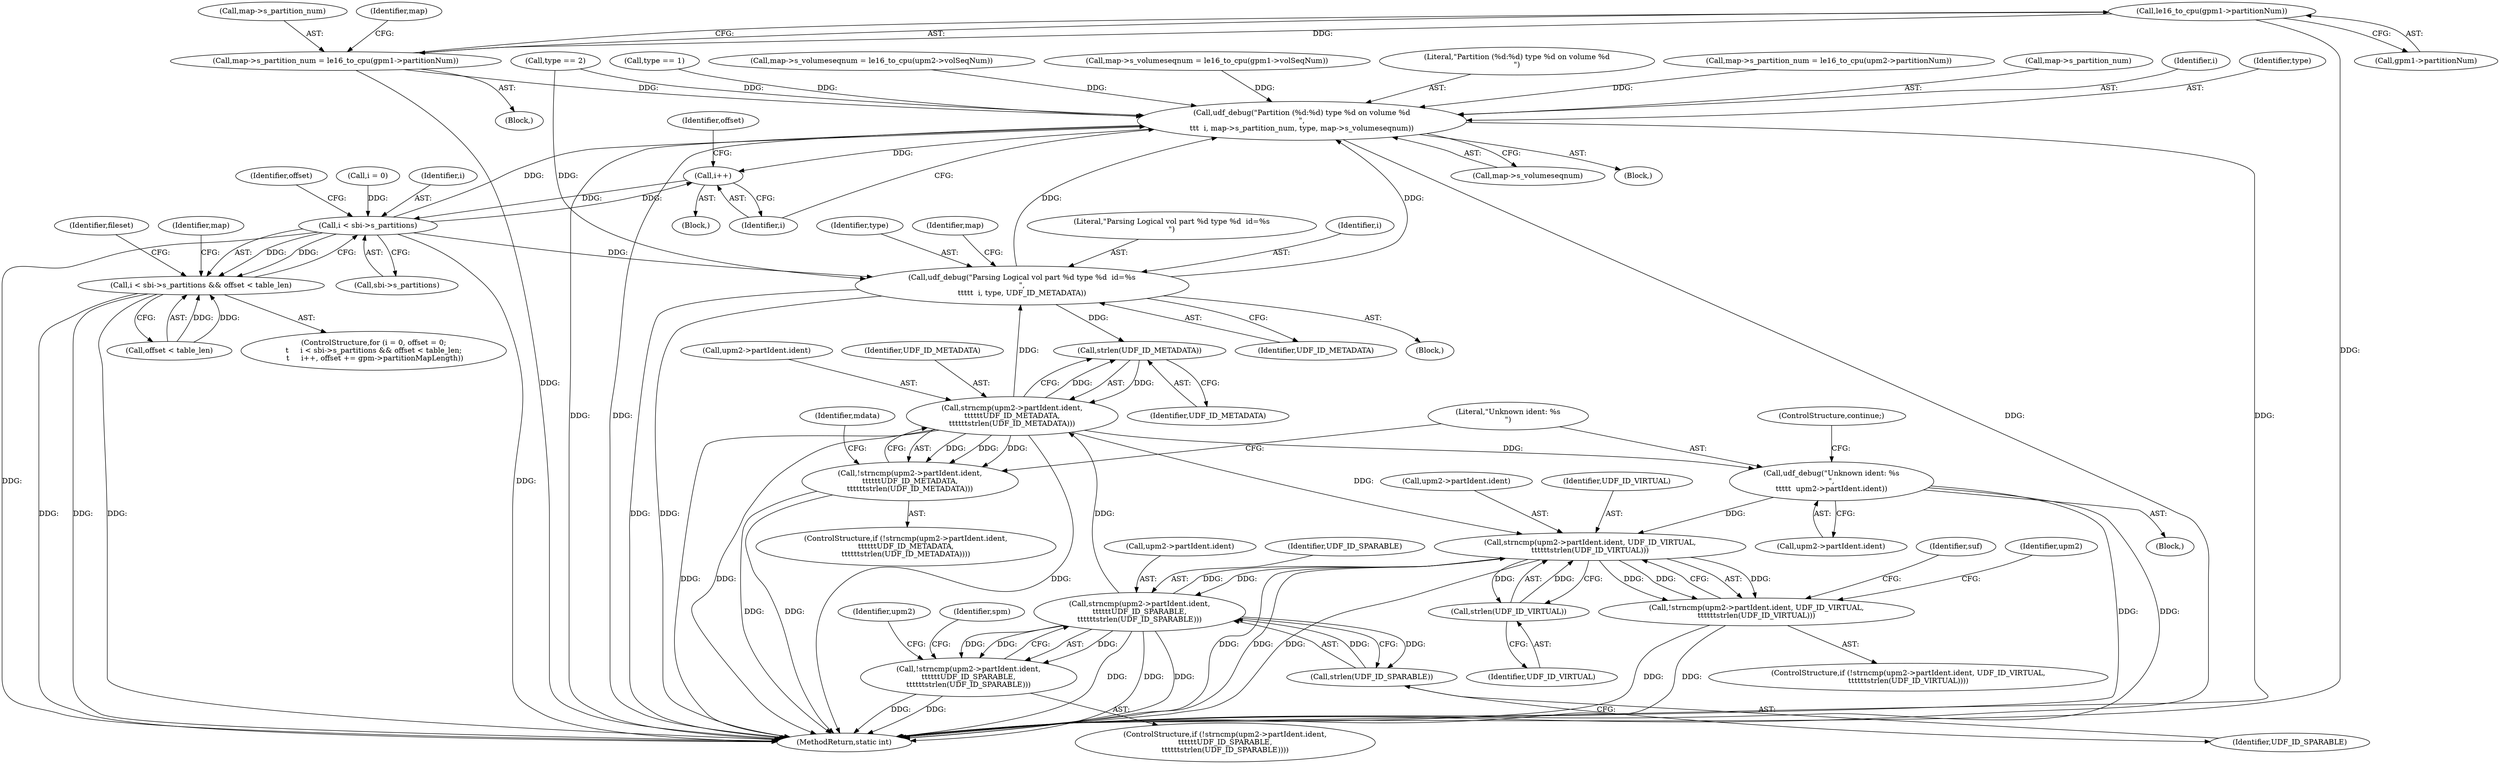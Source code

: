 digraph "0_linux_adee11b2085bee90bd8f4f52123ffb07882d6256@pointer" {
"1000265" [label="(Call,le16_to_cpu(gpm1->partitionNum))"];
"1000261" [label="(Call,map->s_partition_num = le16_to_cpu(gpm1->partitionNum))"];
"1000635" [label="(Call,udf_debug(\"Partition (%d:%d) type %d on volume %d\n\",\n\t\t\t  i, map->s_partition_num, type, map->s_volumeseqnum))"];
"1000205" [label="(Call,i++)"];
"1000196" [label="(Call,i < sbi->s_partitions)"];
"1000195" [label="(Call,i < sbi->s_partitions && offset < table_len)"];
"1000494" [label="(Call,udf_debug(\"Parsing Logical vol part %d type %d  id=%s\n\",\n\t\t\t\t\t  i, type, UDF_ID_METADATA))"];
"1000471" [label="(Call,strlen(UDF_ID_METADATA))"];
"1000464" [label="(Call,strncmp(upm2->partIdent.ident,\n\t\t\t\t\t\tUDF_ID_METADATA,\n\t\t\t\t\t\tstrlen(UDF_ID_METADATA)))"];
"1000288" [label="(Call,strncmp(upm2->partIdent.ident, UDF_ID_VIRTUAL,\n\t\t\t\t\t\tstrlen(UDF_ID_VIRTUAL)))"];
"1000287" [label="(Call,!strncmp(upm2->partIdent.ident, UDF_ID_VIRTUAL,\n\t\t\t\t\t\tstrlen(UDF_ID_VIRTUAL)))"];
"1000295" [label="(Call,strlen(UDF_ID_VIRTUAL))"];
"1000341" [label="(Call,strncmp(upm2->partIdent.ident,\n\t\t\t\t\t\tUDF_ID_SPARABLE,\n\t\t\t\t\t\tstrlen(UDF_ID_SPARABLE)))"];
"1000340" [label="(Call,!strncmp(upm2->partIdent.ident,\n\t\t\t\t\t\tUDF_ID_SPARABLE,\n\t\t\t\t\t\tstrlen(UDF_ID_SPARABLE)))"];
"1000348" [label="(Call,strlen(UDF_ID_SPARABLE))"];
"1000463" [label="(Call,!strncmp(upm2->partIdent.ident,\n\t\t\t\t\t\tUDF_ID_METADATA,\n\t\t\t\t\t\tstrlen(UDF_ID_METADATA)))"];
"1000611" [label="(Call,udf_debug(\"Unknown ident: %s\n\",\n\t\t\t\t\t  upm2->partIdent.ident))"];
"1000198" [label="(Call,sbi->s_partitions)"];
"1000465" [label="(Call,upm2->partIdent.ident)"];
"1000295" [label="(Call,strlen(UDF_ID_VIRTUAL))"];
"1000187" [label="(ControlStructure,for (i = 0, offset = 0;\n\t     i < sbi->s_partitions && offset < table_len;\n \t     i++, offset += gpm->partitionMapLength))"];
"1000265" [label="(Call,le16_to_cpu(gpm1->partitionNum))"];
"1000642" [label="(Call,map->s_volumeseqnum)"];
"1000464" [label="(Call,strncmp(upm2->partIdent.ident,\n\t\t\t\t\t\tUDF_ID_METADATA,\n\t\t\t\t\t\tstrlen(UDF_ID_METADATA)))"];
"1000339" [label="(ControlStructure,if (!strncmp(upm2->partIdent.ident,\n\t\t\t\t\t\tUDF_ID_SPARABLE,\n\t\t\t\t\t\tstrlen(UDF_ID_SPARABLE))))"];
"1000212" [label="(Block,)"];
"1000691" [label="(MethodReturn,static int)"];
"1000636" [label="(Literal,\"Partition (%d:%d) type %d on volume %d\n\")"];
"1000498" [label="(Identifier,UDF_ID_METADATA)"];
"1000355" [label="(Identifier,spm)"];
"1000638" [label="(Call,map->s_partition_num)"];
"1000347" [label="(Identifier,UDF_ID_SPARABLE)"];
"1000289" [label="(Call,upm2->partIdent.ident)"];
"1000610" [label="(Block,)"];
"1000262" [label="(Call,map->s_partition_num)"];
"1000296" [label="(Identifier,UDF_ID_VIRTUAL)"];
"1000205" [label="(Call,i++)"];
"1000637" [label="(Identifier,i)"];
"1000641" [label="(Identifier,type)"];
"1000197" [label="(Identifier,i)"];
"1000342" [label="(Call,upm2->partIdent.ident)"];
"1000471" [label="(Call,strlen(UDF_ID_METADATA))"];
"1000495" [label="(Literal,\"Parsing Logical vol part %d type %d  id=%s\n\")"];
"1000238" [label="(Call,type == 1)"];
"1000472" [label="(Identifier,UDF_ID_METADATA)"];
"1000494" [label="(Call,udf_debug(\"Parsing Logical vol part %d type %d  id=%s\n\",\n\t\t\t\t\t  i, type, UDF_ID_METADATA))"];
"1000261" [label="(Call,map->s_partition_num = le16_to_cpu(gpm1->partitionNum))"];
"1000619" [label="(Call,map->s_volumeseqnum = le16_to_cpu(upm2->volSeqNum))"];
"1000195" [label="(Call,i < sbi->s_partitions && offset < table_len)"];
"1000340" [label="(Call,!strncmp(upm2->partIdent.ident,\n\t\t\t\t\t\tUDF_ID_SPARABLE,\n\t\t\t\t\t\tstrlen(UDF_ID_SPARABLE)))"];
"1000348" [label="(Call,strlen(UDF_ID_SPARABLE))"];
"1000286" [label="(ControlStructure,if (!strncmp(upm2->partIdent.ident, UDF_ID_VIRTUAL,\n\t\t\t\t\t\tstrlen(UDF_ID_VIRTUAL))))"];
"1000241" [label="(Block,)"];
"1000476" [label="(Identifier,mdata)"];
"1000287" [label="(Call,!strncmp(upm2->partIdent.ident, UDF_ID_VIRTUAL,\n\t\t\t\t\t\tstrlen(UDF_ID_VIRTUAL)))"];
"1000635" [label="(Call,udf_debug(\"Partition (%d:%d) type %d on volume %d\n\",\n\t\t\t  i, map->s_partition_num, type, map->s_volumeseqnum))"];
"1000253" [label="(Call,map->s_volumeseqnum = le16_to_cpu(gpm1->volSeqNum))"];
"1000208" [label="(Identifier,offset)"];
"1000202" [label="(Identifier,offset)"];
"1000201" [label="(Call,offset < table_len)"];
"1000496" [label="(Identifier,i)"];
"1000646" [label="(Identifier,fileset)"];
"1000189" [label="(Call,i = 0)"];
"1000206" [label="(Identifier,i)"];
"1000467" [label="(Identifier,upm2)"];
"1000288" [label="(Call,strncmp(upm2->partIdent.ident, UDF_ID_VIRTUAL,\n\t\t\t\t\t\tstrlen(UDF_ID_VIRTUAL)))"];
"1000497" [label="(Identifier,type)"];
"1000462" [label="(ControlStructure,if (!strncmp(upm2->partIdent.ident,\n\t\t\t\t\t\tUDF_ID_METADATA,\n\t\t\t\t\t\tstrlen(UDF_ID_METADATA))))"];
"1000611" [label="(Call,udf_debug(\"Unknown ident: %s\n\",\n\t\t\t\t\t  upm2->partIdent.ident))"];
"1000612" [label="(Literal,\"Unknown ident: %s\n\")"];
"1000276" [label="(Call,type == 2)"];
"1000613" [label="(Call,upm2->partIdent.ident)"];
"1000300" [label="(Identifier,suf)"];
"1000470" [label="(Identifier,UDF_ID_METADATA)"];
"1000627" [label="(Call,map->s_partition_num = le16_to_cpu(upm2->partitionNum))"];
"1000344" [label="(Identifier,upm2)"];
"1000294" [label="(Identifier,UDF_ID_VIRTUAL)"];
"1000618" [label="(ControlStructure,continue;)"];
"1000473" [label="(Block,)"];
"1000196" [label="(Call,i < sbi->s_partitions)"];
"1000341" [label="(Call,strncmp(upm2->partIdent.ident,\n\t\t\t\t\t\tUDF_ID_SPARABLE,\n\t\t\t\t\t\tstrlen(UDF_ID_SPARABLE)))"];
"1000204" [label="(Block,)"];
"1000215" [label="(Identifier,map)"];
"1000501" [label="(Identifier,map)"];
"1000271" [label="(Identifier,map)"];
"1000463" [label="(Call,!strncmp(upm2->partIdent.ident,\n\t\t\t\t\t\tUDF_ID_METADATA,\n\t\t\t\t\t\tstrlen(UDF_ID_METADATA)))"];
"1000349" [label="(Identifier,UDF_ID_SPARABLE)"];
"1000266" [label="(Call,gpm1->partitionNum)"];
"1000265" -> "1000261"  [label="AST: "];
"1000265" -> "1000266"  [label="CFG: "];
"1000266" -> "1000265"  [label="AST: "];
"1000261" -> "1000265"  [label="CFG: "];
"1000265" -> "1000691"  [label="DDG: "];
"1000265" -> "1000261"  [label="DDG: "];
"1000261" -> "1000241"  [label="AST: "];
"1000262" -> "1000261"  [label="AST: "];
"1000271" -> "1000261"  [label="CFG: "];
"1000261" -> "1000691"  [label="DDG: "];
"1000261" -> "1000635"  [label="DDG: "];
"1000635" -> "1000212"  [label="AST: "];
"1000635" -> "1000642"  [label="CFG: "];
"1000636" -> "1000635"  [label="AST: "];
"1000637" -> "1000635"  [label="AST: "];
"1000638" -> "1000635"  [label="AST: "];
"1000641" -> "1000635"  [label="AST: "];
"1000642" -> "1000635"  [label="AST: "];
"1000206" -> "1000635"  [label="CFG: "];
"1000635" -> "1000691"  [label="DDG: "];
"1000635" -> "1000691"  [label="DDG: "];
"1000635" -> "1000691"  [label="DDG: "];
"1000635" -> "1000691"  [label="DDG: "];
"1000635" -> "1000205"  [label="DDG: "];
"1000494" -> "1000635"  [label="DDG: "];
"1000494" -> "1000635"  [label="DDG: "];
"1000196" -> "1000635"  [label="DDG: "];
"1000627" -> "1000635"  [label="DDG: "];
"1000238" -> "1000635"  [label="DDG: "];
"1000276" -> "1000635"  [label="DDG: "];
"1000253" -> "1000635"  [label="DDG: "];
"1000619" -> "1000635"  [label="DDG: "];
"1000205" -> "1000204"  [label="AST: "];
"1000205" -> "1000206"  [label="CFG: "];
"1000206" -> "1000205"  [label="AST: "];
"1000208" -> "1000205"  [label="CFG: "];
"1000205" -> "1000196"  [label="DDG: "];
"1000196" -> "1000205"  [label="DDG: "];
"1000196" -> "1000195"  [label="AST: "];
"1000196" -> "1000198"  [label="CFG: "];
"1000197" -> "1000196"  [label="AST: "];
"1000198" -> "1000196"  [label="AST: "];
"1000202" -> "1000196"  [label="CFG: "];
"1000195" -> "1000196"  [label="CFG: "];
"1000196" -> "1000691"  [label="DDG: "];
"1000196" -> "1000691"  [label="DDG: "];
"1000196" -> "1000195"  [label="DDG: "];
"1000196" -> "1000195"  [label="DDG: "];
"1000189" -> "1000196"  [label="DDG: "];
"1000196" -> "1000494"  [label="DDG: "];
"1000195" -> "1000187"  [label="AST: "];
"1000195" -> "1000201"  [label="CFG: "];
"1000201" -> "1000195"  [label="AST: "];
"1000215" -> "1000195"  [label="CFG: "];
"1000646" -> "1000195"  [label="CFG: "];
"1000195" -> "1000691"  [label="DDG: "];
"1000195" -> "1000691"  [label="DDG: "];
"1000195" -> "1000691"  [label="DDG: "];
"1000201" -> "1000195"  [label="DDG: "];
"1000201" -> "1000195"  [label="DDG: "];
"1000494" -> "1000473"  [label="AST: "];
"1000494" -> "1000498"  [label="CFG: "];
"1000495" -> "1000494"  [label="AST: "];
"1000496" -> "1000494"  [label="AST: "];
"1000497" -> "1000494"  [label="AST: "];
"1000498" -> "1000494"  [label="AST: "];
"1000501" -> "1000494"  [label="CFG: "];
"1000494" -> "1000691"  [label="DDG: "];
"1000494" -> "1000691"  [label="DDG: "];
"1000494" -> "1000471"  [label="DDG: "];
"1000276" -> "1000494"  [label="DDG: "];
"1000464" -> "1000494"  [label="DDG: "];
"1000471" -> "1000464"  [label="AST: "];
"1000471" -> "1000472"  [label="CFG: "];
"1000472" -> "1000471"  [label="AST: "];
"1000464" -> "1000471"  [label="CFG: "];
"1000471" -> "1000464"  [label="DDG: "];
"1000464" -> "1000471"  [label="DDG: "];
"1000464" -> "1000463"  [label="AST: "];
"1000465" -> "1000464"  [label="AST: "];
"1000470" -> "1000464"  [label="AST: "];
"1000463" -> "1000464"  [label="CFG: "];
"1000464" -> "1000691"  [label="DDG: "];
"1000464" -> "1000691"  [label="DDG: "];
"1000464" -> "1000691"  [label="DDG: "];
"1000464" -> "1000288"  [label="DDG: "];
"1000464" -> "1000463"  [label="DDG: "];
"1000464" -> "1000463"  [label="DDG: "];
"1000464" -> "1000463"  [label="DDG: "];
"1000341" -> "1000464"  [label="DDG: "];
"1000464" -> "1000611"  [label="DDG: "];
"1000288" -> "1000287"  [label="AST: "];
"1000288" -> "1000295"  [label="CFG: "];
"1000289" -> "1000288"  [label="AST: "];
"1000294" -> "1000288"  [label="AST: "];
"1000295" -> "1000288"  [label="AST: "];
"1000287" -> "1000288"  [label="CFG: "];
"1000288" -> "1000691"  [label="DDG: "];
"1000288" -> "1000691"  [label="DDG: "];
"1000288" -> "1000691"  [label="DDG: "];
"1000288" -> "1000287"  [label="DDG: "];
"1000288" -> "1000287"  [label="DDG: "];
"1000288" -> "1000287"  [label="DDG: "];
"1000611" -> "1000288"  [label="DDG: "];
"1000341" -> "1000288"  [label="DDG: "];
"1000295" -> "1000288"  [label="DDG: "];
"1000288" -> "1000295"  [label="DDG: "];
"1000288" -> "1000341"  [label="DDG: "];
"1000287" -> "1000286"  [label="AST: "];
"1000300" -> "1000287"  [label="CFG: "];
"1000344" -> "1000287"  [label="CFG: "];
"1000287" -> "1000691"  [label="DDG: "];
"1000287" -> "1000691"  [label="DDG: "];
"1000295" -> "1000296"  [label="CFG: "];
"1000296" -> "1000295"  [label="AST: "];
"1000341" -> "1000340"  [label="AST: "];
"1000341" -> "1000348"  [label="CFG: "];
"1000342" -> "1000341"  [label="AST: "];
"1000347" -> "1000341"  [label="AST: "];
"1000348" -> "1000341"  [label="AST: "];
"1000340" -> "1000341"  [label="CFG: "];
"1000341" -> "1000691"  [label="DDG: "];
"1000341" -> "1000691"  [label="DDG: "];
"1000341" -> "1000691"  [label="DDG: "];
"1000341" -> "1000340"  [label="DDG: "];
"1000341" -> "1000340"  [label="DDG: "];
"1000341" -> "1000340"  [label="DDG: "];
"1000348" -> "1000341"  [label="DDG: "];
"1000341" -> "1000348"  [label="DDG: "];
"1000340" -> "1000339"  [label="AST: "];
"1000355" -> "1000340"  [label="CFG: "];
"1000467" -> "1000340"  [label="CFG: "];
"1000340" -> "1000691"  [label="DDG: "];
"1000340" -> "1000691"  [label="DDG: "];
"1000348" -> "1000349"  [label="CFG: "];
"1000349" -> "1000348"  [label="AST: "];
"1000463" -> "1000462"  [label="AST: "];
"1000476" -> "1000463"  [label="CFG: "];
"1000612" -> "1000463"  [label="CFG: "];
"1000463" -> "1000691"  [label="DDG: "];
"1000463" -> "1000691"  [label="DDG: "];
"1000611" -> "1000610"  [label="AST: "];
"1000611" -> "1000613"  [label="CFG: "];
"1000612" -> "1000611"  [label="AST: "];
"1000613" -> "1000611"  [label="AST: "];
"1000618" -> "1000611"  [label="CFG: "];
"1000611" -> "1000691"  [label="DDG: "];
"1000611" -> "1000691"  [label="DDG: "];
}
